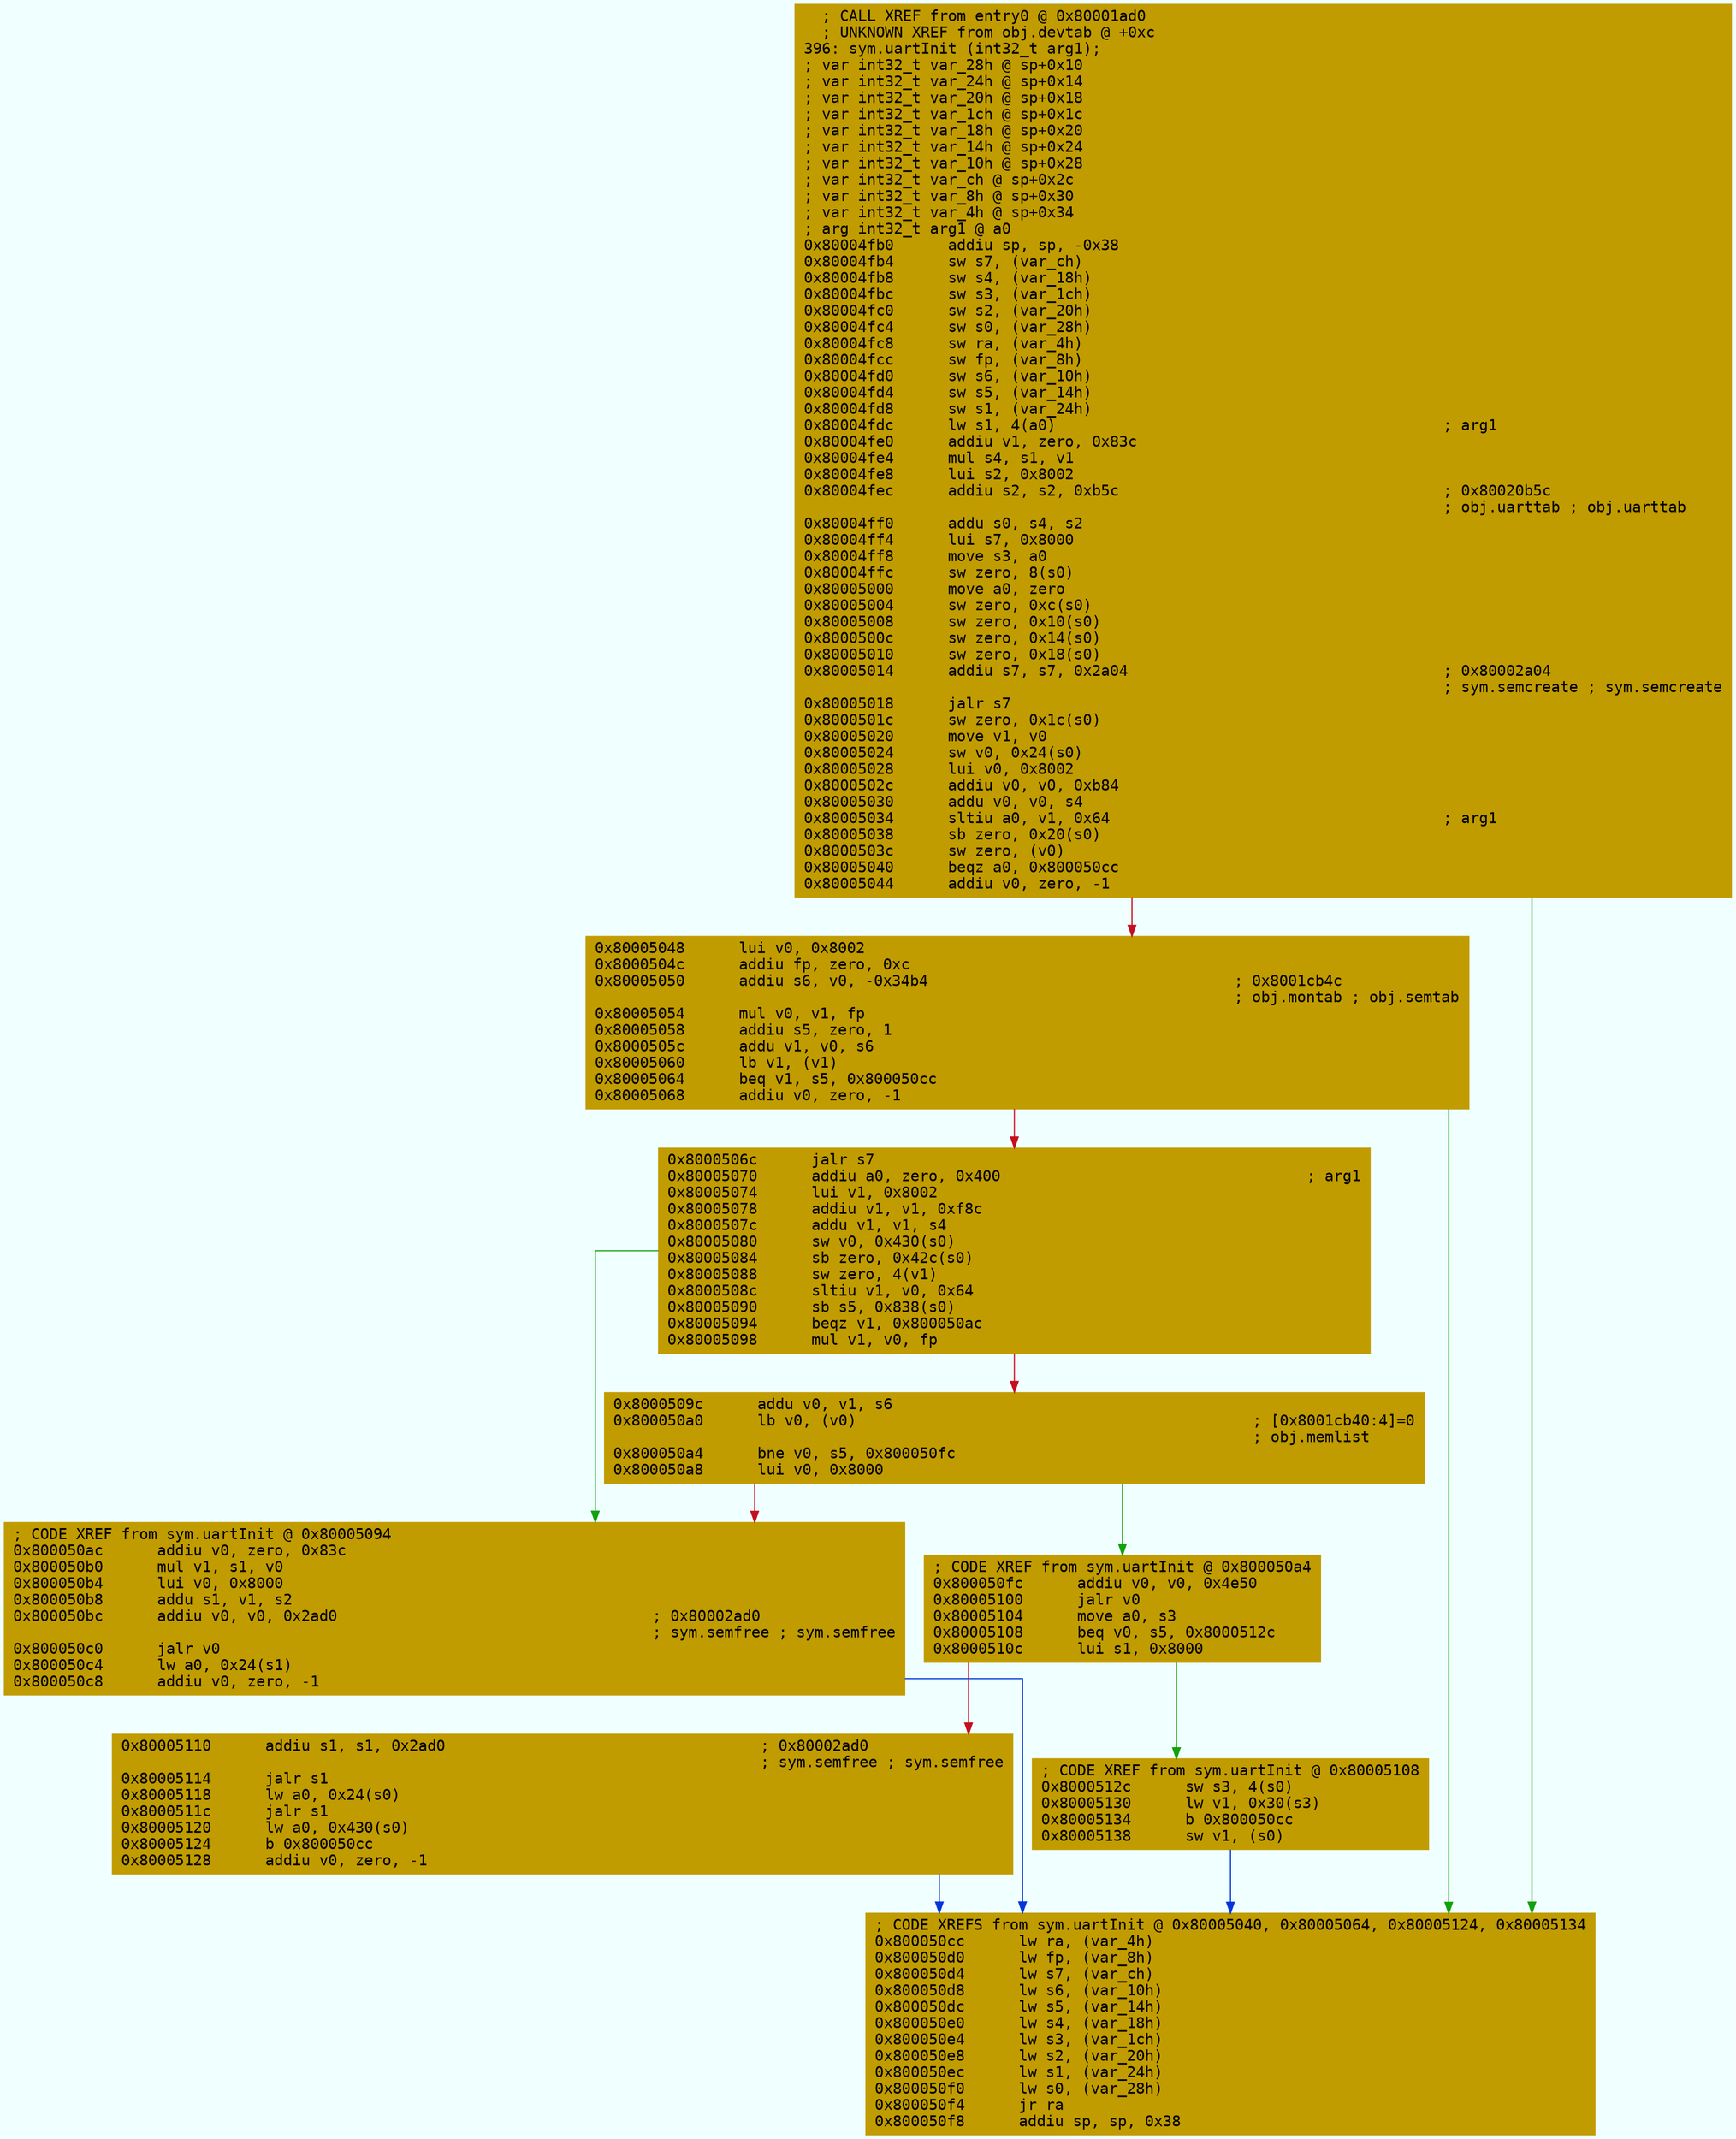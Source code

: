 digraph code {
	graph [bgcolor=azure fontsize=8 fontname="Courier" splines="ortho"];
	node [fillcolor=gray style=filled shape=box];
	edge [arrowhead="normal"];
	"0x80004fb0" [URL="sym.uartInit/0x80004fb0", fillcolor="#c19c00",color="#c19c00", fontname="Courier",label="  ; CALL XREF from entry0 @ 0x80001ad0\l  ; UNKNOWN XREF from obj.devtab @ +0xc\l396: sym.uartInit (int32_t arg1);\l; var int32_t var_28h @ sp+0x10\l; var int32_t var_24h @ sp+0x14\l; var int32_t var_20h @ sp+0x18\l; var int32_t var_1ch @ sp+0x1c\l; var int32_t var_18h @ sp+0x20\l; var int32_t var_14h @ sp+0x24\l; var int32_t var_10h @ sp+0x28\l; var int32_t var_ch @ sp+0x2c\l; var int32_t var_8h @ sp+0x30\l; var int32_t var_4h @ sp+0x34\l; arg int32_t arg1 @ a0\l0x80004fb0      addiu sp, sp, -0x38\l0x80004fb4      sw s7, (var_ch)\l0x80004fb8      sw s4, (var_18h)\l0x80004fbc      sw s3, (var_1ch)\l0x80004fc0      sw s2, (var_20h)\l0x80004fc4      sw s0, (var_28h)\l0x80004fc8      sw ra, (var_4h)\l0x80004fcc      sw fp, (var_8h)\l0x80004fd0      sw s6, (var_10h)\l0x80004fd4      sw s5, (var_14h)\l0x80004fd8      sw s1, (var_24h)\l0x80004fdc      lw s1, 4(a0)                                           ; arg1\l0x80004fe0      addiu v1, zero, 0x83c\l0x80004fe4      mul s4, s1, v1\l0x80004fe8      lui s2, 0x8002\l0x80004fec      addiu s2, s2, 0xb5c                                    ; 0x80020b5c\l                                                                       ; obj.uarttab ; obj.uarttab\l0x80004ff0      addu s0, s4, s2\l0x80004ff4      lui s7, 0x8000\l0x80004ff8      move s3, a0\l0x80004ffc      sw zero, 8(s0)\l0x80005000      move a0, zero\l0x80005004      sw zero, 0xc(s0)\l0x80005008      sw zero, 0x10(s0)\l0x8000500c      sw zero, 0x14(s0)\l0x80005010      sw zero, 0x18(s0)\l0x80005014      addiu s7, s7, 0x2a04                                   ; 0x80002a04\l                                                                       ; sym.semcreate ; sym.semcreate\l0x80005018      jalr s7\l0x8000501c      sw zero, 0x1c(s0)\l0x80005020      move v1, v0\l0x80005024      sw v0, 0x24(s0)\l0x80005028      lui v0, 0x8002\l0x8000502c      addiu v0, v0, 0xb84\l0x80005030      addu v0, v0, s4\l0x80005034      sltiu a0, v1, 0x64                                     ; arg1\l0x80005038      sb zero, 0x20(s0)\l0x8000503c      sw zero, (v0)\l0x80005040      beqz a0, 0x800050cc\l0x80005044      addiu v0, zero, -1\l"]
	"0x80005048" [URL="sym.uartInit/0x80005048", fillcolor="#c19c00",color="#c19c00", fontname="Courier",label="0x80005048      lui v0, 0x8002\l0x8000504c      addiu fp, zero, 0xc\l0x80005050      addiu s6, v0, -0x34b4                                  ; 0x8001cb4c\l                                                                       ; obj.montab ; obj.semtab\l0x80005054      mul v0, v1, fp\l0x80005058      addiu s5, zero, 1\l0x8000505c      addu v1, v0, s6\l0x80005060      lb v1, (v1)\l0x80005064      beq v1, s5, 0x800050cc\l0x80005068      addiu v0, zero, -1\l"]
	"0x8000506c" [URL="sym.uartInit/0x8000506c", fillcolor="#c19c00",color="#c19c00", fontname="Courier",label="0x8000506c      jalr s7\l0x80005070      addiu a0, zero, 0x400                                  ; arg1\l0x80005074      lui v1, 0x8002\l0x80005078      addiu v1, v1, 0xf8c\l0x8000507c      addu v1, v1, s4\l0x80005080      sw v0, 0x430(s0)\l0x80005084      sb zero, 0x42c(s0)\l0x80005088      sw zero, 4(v1)\l0x8000508c      sltiu v1, v0, 0x64\l0x80005090      sb s5, 0x838(s0)\l0x80005094      beqz v1, 0x800050ac\l0x80005098      mul v1, v0, fp\l"]
	"0x8000509c" [URL="sym.uartInit/0x8000509c", fillcolor="#c19c00",color="#c19c00", fontname="Courier",label="0x8000509c      addu v0, v1, s6\l0x800050a0      lb v0, (v0)                                            ; [0x8001cb40:4]=0\l                                                                       ; obj.memlist\l0x800050a4      bne v0, s5, 0x800050fc\l0x800050a8      lui v0, 0x8000\l"]
	"0x800050ac" [URL="sym.uartInit/0x800050ac", fillcolor="#c19c00",color="#c19c00", fontname="Courier",label="; CODE XREF from sym.uartInit @ 0x80005094\l0x800050ac      addiu v0, zero, 0x83c\l0x800050b0      mul v1, s1, v0\l0x800050b4      lui v0, 0x8000\l0x800050b8      addu s1, v1, s2\l0x800050bc      addiu v0, v0, 0x2ad0                                   ; 0x80002ad0\l                                                                       ; sym.semfree ; sym.semfree\l0x800050c0      jalr v0\l0x800050c4      lw a0, 0x24(s1)\l0x800050c8      addiu v0, zero, -1\l"]
	"0x800050cc" [URL="sym.uartInit/0x800050cc", fillcolor="#c19c00",color="#c19c00", fontname="Courier",label="; CODE XREFS from sym.uartInit @ 0x80005040, 0x80005064, 0x80005124, 0x80005134\l0x800050cc      lw ra, (var_4h)\l0x800050d0      lw fp, (var_8h)\l0x800050d4      lw s7, (var_ch)\l0x800050d8      lw s6, (var_10h)\l0x800050dc      lw s5, (var_14h)\l0x800050e0      lw s4, (var_18h)\l0x800050e4      lw s3, (var_1ch)\l0x800050e8      lw s2, (var_20h)\l0x800050ec      lw s1, (var_24h)\l0x800050f0      lw s0, (var_28h)\l0x800050f4      jr ra\l0x800050f8      addiu sp, sp, 0x38\l"]
	"0x800050fc" [URL="sym.uartInit/0x800050fc", fillcolor="#c19c00",color="#c19c00", fontname="Courier",label="; CODE XREF from sym.uartInit @ 0x800050a4\l0x800050fc      addiu v0, v0, 0x4e50\l0x80005100      jalr v0\l0x80005104      move a0, s3\l0x80005108      beq v0, s5, 0x8000512c\l0x8000510c      lui s1, 0x8000\l"]
	"0x80005110" [URL="sym.uartInit/0x80005110", fillcolor="#c19c00",color="#c19c00", fontname="Courier",label="0x80005110      addiu s1, s1, 0x2ad0                                   ; 0x80002ad0\l                                                                       ; sym.semfree ; sym.semfree\l0x80005114      jalr s1\l0x80005118      lw a0, 0x24(s0)\l0x8000511c      jalr s1\l0x80005120      lw a0, 0x430(s0)\l0x80005124      b 0x800050cc\l0x80005128      addiu v0, zero, -1\l"]
	"0x8000512c" [URL="sym.uartInit/0x8000512c", fillcolor="#c19c00",color="#c19c00", fontname="Courier",label="; CODE XREF from sym.uartInit @ 0x80005108\l0x8000512c      sw s3, 4(s0)\l0x80005130      lw v1, 0x30(s3)\l0x80005134      b 0x800050cc\l0x80005138      sw v1, (s0)\l"]
        "0x80004fb0" -> "0x800050cc" [color="#13a10e"];
        "0x80004fb0" -> "0x80005048" [color="#c50f1f"];
        "0x80005048" -> "0x800050cc" [color="#13a10e"];
        "0x80005048" -> "0x8000506c" [color="#c50f1f"];
        "0x8000506c" -> "0x800050ac" [color="#13a10e"];
        "0x8000506c" -> "0x8000509c" [color="#c50f1f"];
        "0x8000509c" -> "0x800050fc" [color="#13a10e"];
        "0x8000509c" -> "0x800050ac" [color="#c50f1f"];
        "0x800050ac" -> "0x800050cc" [color="#0037da"];
        "0x800050fc" -> "0x8000512c" [color="#13a10e"];
        "0x800050fc" -> "0x80005110" [color="#c50f1f"];
        "0x80005110" -> "0x800050cc" [color="#0037da"];
        "0x8000512c" -> "0x800050cc" [color="#0037da"];
}
